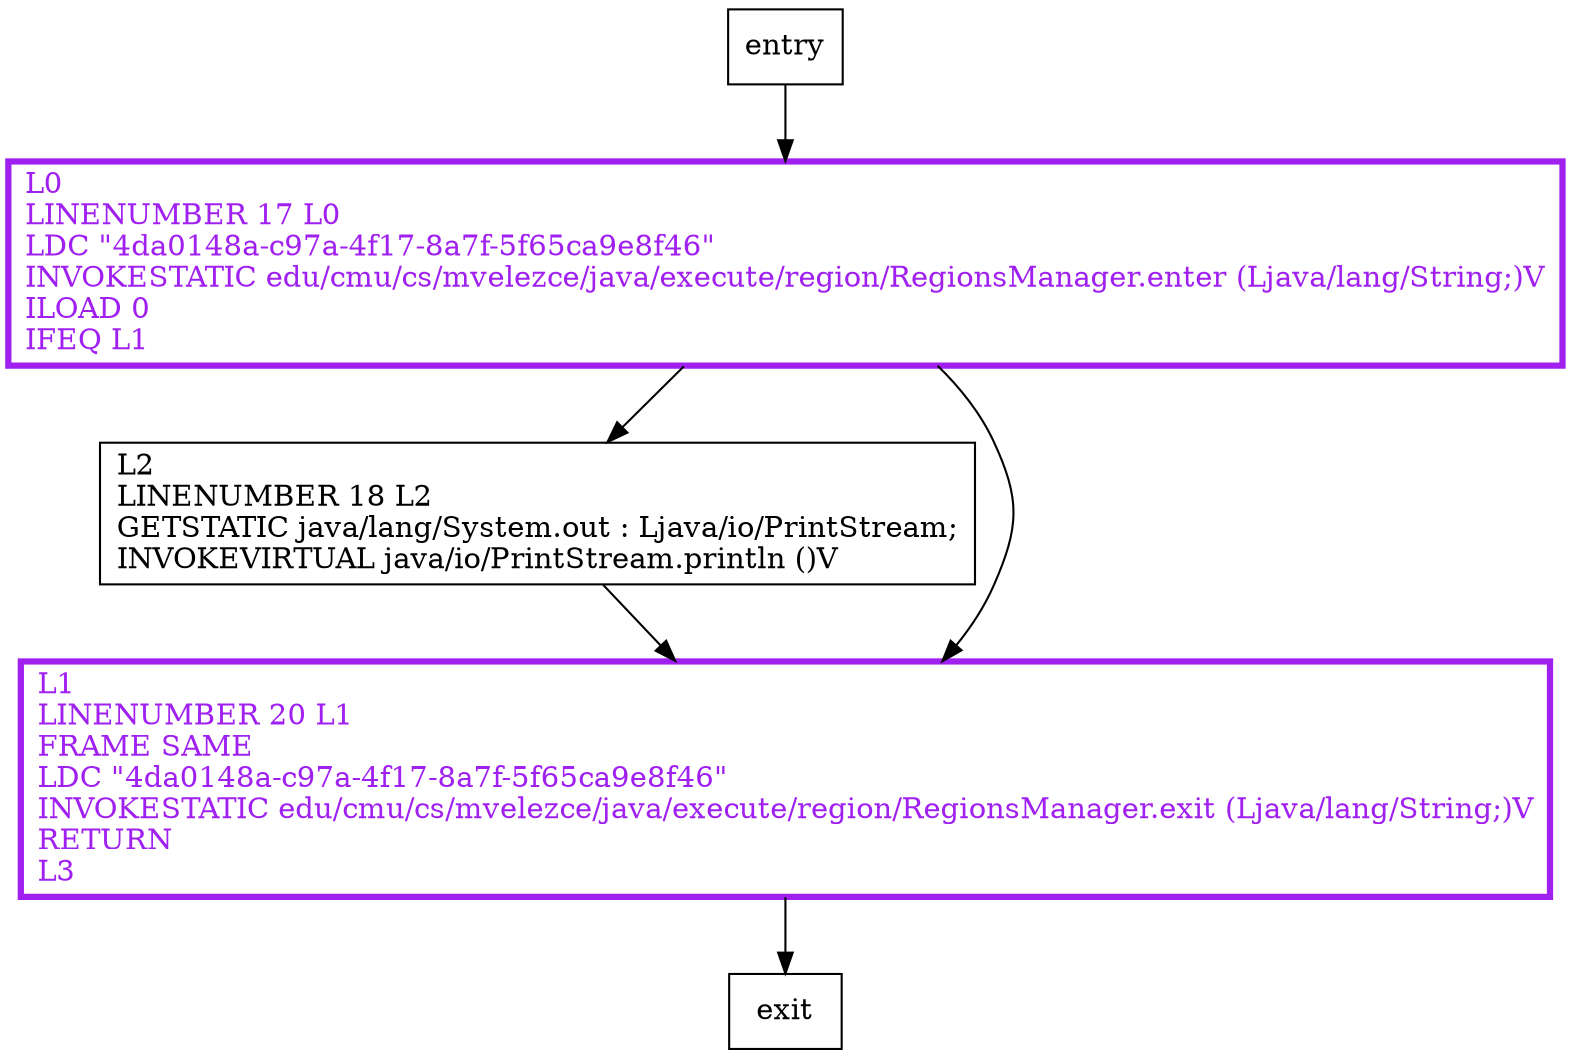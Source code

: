 digraph foo {
node [shape=record];
986626101 [label="L2\lLINENUMBER 18 L2\lGETSTATIC java/lang/System.out : Ljava/io/PrintStream;\lINVOKEVIRTUAL java/io/PrintStream.println ()V\l"];
1020260305 [label="L1\lLINENUMBER 20 L1\lFRAME SAME\lLDC \"4da0148a-c97a-4f17-8a7f-5f65ca9e8f46\"\lINVOKESTATIC edu/cmu/cs/mvelezce/java/execute/region/RegionsManager.exit (Ljava/lang/String;)V\lRETURN\lL3\l"];
1962367197 [label="L0\lLINENUMBER 17 L0\lLDC \"4da0148a-c97a-4f17-8a7f-5f65ca9e8f46\"\lINVOKESTATIC edu/cmu/cs/mvelezce/java/execute/region/RegionsManager.enter (Ljava/lang/String;)V\lILOAD 0\lIFEQ L1\l"];
entry;
exit;
entry -> 1962367197
986626101 -> 1020260305
1020260305 -> exit
1962367197 -> 986626101
1962367197 -> 1020260305
1020260305[fontcolor="purple", penwidth=3, color="purple"];
1962367197[fontcolor="purple", penwidth=3, color="purple"];
}
